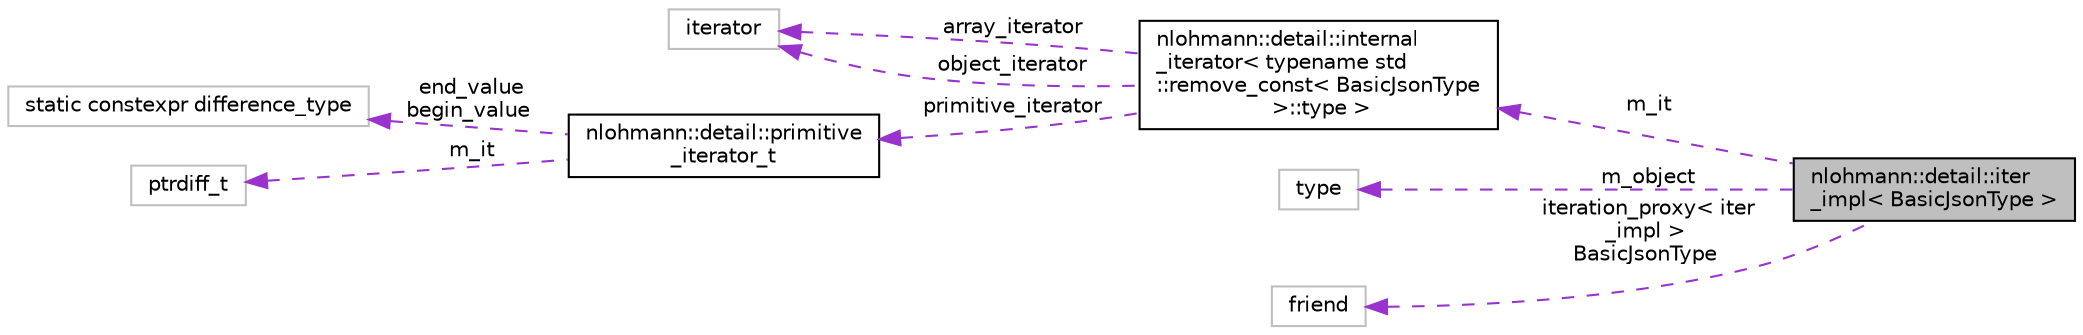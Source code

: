 digraph "nlohmann::detail::iter_impl&lt; BasicJsonType &gt;"
{
 // INTERACTIVE_SVG=YES
  edge [fontname="Helvetica",fontsize="10",labelfontname="Helvetica",labelfontsize="10"];
  node [fontname="Helvetica",fontsize="10",shape=record];
  rankdir="LR";
  Node1 [label="nlohmann::detail::iter\l_impl\< BasicJsonType \>",height=0.2,width=0.4,color="black", fillcolor="grey75", style="filled", fontcolor="black"];
  Node2 -> Node1 [dir="back",color="darkorchid3",fontsize="10",style="dashed",label=" m_it" ,fontname="Helvetica"];
  Node2 [label="nlohmann::detail::internal\l_iterator\< typename std\l::remove_const\< BasicJsonType\l \>::type \>",height=0.2,width=0.4,color="black", fillcolor="white", style="filled",URL="$structnlohmann_1_1detail_1_1internal__iterator.html"];
  Node3 -> Node2 [dir="back",color="darkorchid3",fontsize="10",style="dashed",label=" array_iterator" ,fontname="Helvetica"];
  Node3 [label="iterator",height=0.2,width=0.4,color="grey75", fillcolor="white", style="filled"];
  Node3 -> Node2 [dir="back",color="darkorchid3",fontsize="10",style="dashed",label=" object_iterator" ,fontname="Helvetica"];
  Node4 -> Node2 [dir="back",color="darkorchid3",fontsize="10",style="dashed",label=" primitive_iterator" ,fontname="Helvetica"];
  Node4 [label="nlohmann::detail::primitive\l_iterator_t",height=0.2,width=0.4,color="black", fillcolor="white", style="filled",URL="$classnlohmann_1_1detail_1_1primitive__iterator__t.html"];
  Node5 -> Node4 [dir="back",color="darkorchid3",fontsize="10",style="dashed",label=" end_value\nbegin_value" ,fontname="Helvetica"];
  Node5 [label="static constexpr difference_type",height=0.2,width=0.4,color="grey75", fillcolor="white", style="filled"];
  Node6 -> Node4 [dir="back",color="darkorchid3",fontsize="10",style="dashed",label=" m_it" ,fontname="Helvetica"];
  Node6 [label="ptrdiff_t",height=0.2,width=0.4,color="grey75", fillcolor="white", style="filled"];
  Node7 -> Node1 [dir="back",color="darkorchid3",fontsize="10",style="dashed",label=" m_object" ,fontname="Helvetica"];
  Node7 [label="type",height=0.2,width=0.4,color="grey75", fillcolor="white", style="filled"];
  Node8 -> Node1 [dir="back",color="darkorchid3",fontsize="10",style="dashed",label=" iteration_proxy\< iter\l_impl \>\nBasicJsonType" ,fontname="Helvetica"];
  Node8 [label="friend",height=0.2,width=0.4,color="grey75", fillcolor="white", style="filled"];
}
